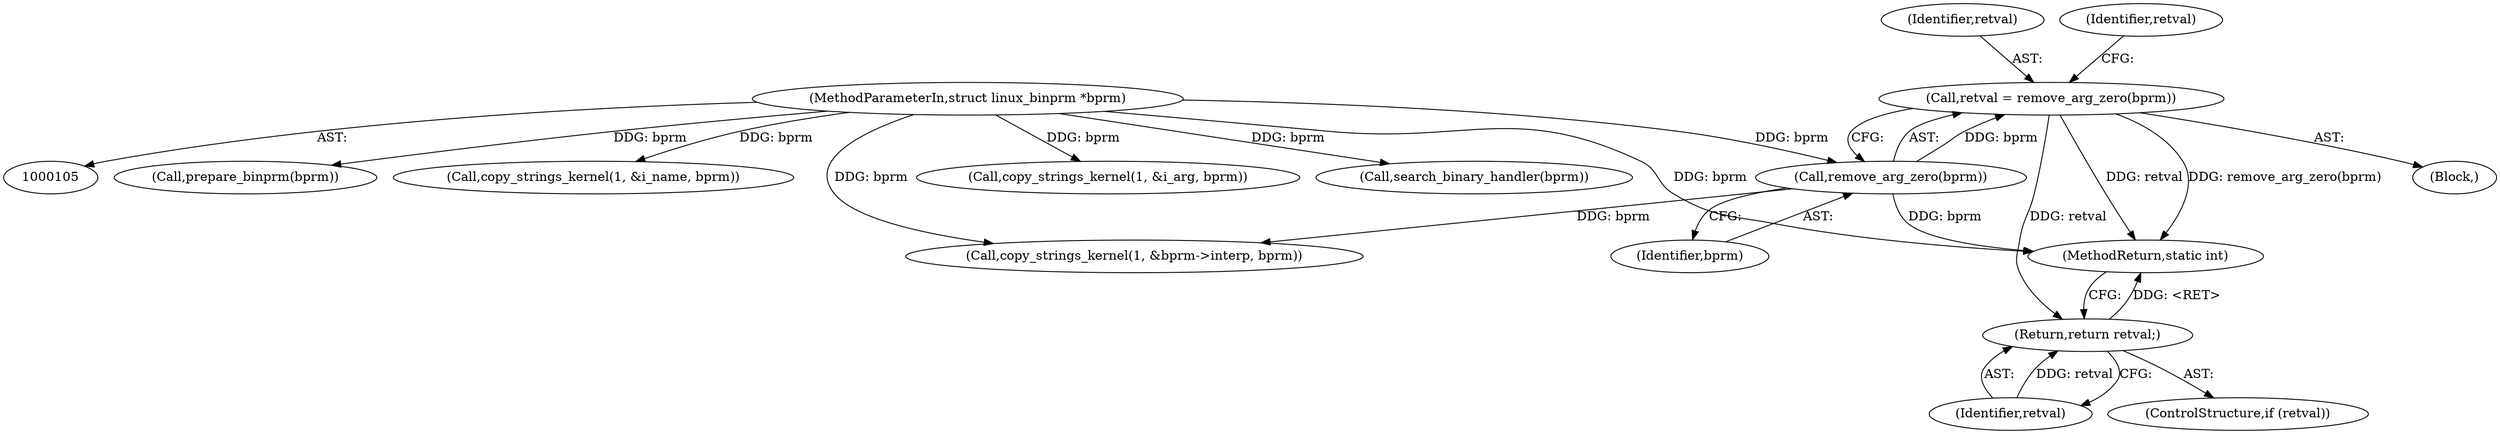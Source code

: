 digraph "0_linux_b66c5984017533316fd1951770302649baf1aa33_0@API" {
"1000275" [label="(Call,retval = remove_arg_zero(bprm))"];
"1000277" [label="(Call,remove_arg_zero(bprm))"];
"1000106" [label="(MethodParameterIn,struct linux_binprm *bprm)"];
"1000281" [label="(Return,return retval;)"];
"1000359" [label="(Call,prepare_binprm(bprm))"];
"1000282" [label="(Identifier,retval)"];
"1000370" [label="(MethodReturn,static int)"];
"1000324" [label="(Call,copy_strings_kernel(1, &i_name, bprm))"];
"1000276" [label="(Identifier,retval)"];
"1000107" [label="(Block,)"];
"1000285" [label="(Call,copy_strings_kernel(1, &bprm->interp, bprm))"];
"1000279" [label="(ControlStructure,if (retval))"];
"1000106" [label="(MethodParameterIn,struct linux_binprm *bprm)"];
"1000280" [label="(Identifier,retval)"];
"1000281" [label="(Return,return retval;)"];
"1000307" [label="(Call,copy_strings_kernel(1, &i_arg, bprm))"];
"1000275" [label="(Call,retval = remove_arg_zero(bprm))"];
"1000278" [label="(Identifier,bprm)"];
"1000368" [label="(Call,search_binary_handler(bprm))"];
"1000277" [label="(Call,remove_arg_zero(bprm))"];
"1000275" -> "1000107"  [label="AST: "];
"1000275" -> "1000277"  [label="CFG: "];
"1000276" -> "1000275"  [label="AST: "];
"1000277" -> "1000275"  [label="AST: "];
"1000280" -> "1000275"  [label="CFG: "];
"1000275" -> "1000370"  [label="DDG: retval"];
"1000275" -> "1000370"  [label="DDG: remove_arg_zero(bprm)"];
"1000277" -> "1000275"  [label="DDG: bprm"];
"1000275" -> "1000281"  [label="DDG: retval"];
"1000277" -> "1000278"  [label="CFG: "];
"1000278" -> "1000277"  [label="AST: "];
"1000277" -> "1000370"  [label="DDG: bprm"];
"1000106" -> "1000277"  [label="DDG: bprm"];
"1000277" -> "1000285"  [label="DDG: bprm"];
"1000106" -> "1000105"  [label="AST: "];
"1000106" -> "1000370"  [label="DDG: bprm"];
"1000106" -> "1000285"  [label="DDG: bprm"];
"1000106" -> "1000307"  [label="DDG: bprm"];
"1000106" -> "1000324"  [label="DDG: bprm"];
"1000106" -> "1000359"  [label="DDG: bprm"];
"1000106" -> "1000368"  [label="DDG: bprm"];
"1000281" -> "1000279"  [label="AST: "];
"1000281" -> "1000282"  [label="CFG: "];
"1000282" -> "1000281"  [label="AST: "];
"1000370" -> "1000281"  [label="CFG: "];
"1000281" -> "1000370"  [label="DDG: <RET>"];
"1000282" -> "1000281"  [label="DDG: retval"];
}
